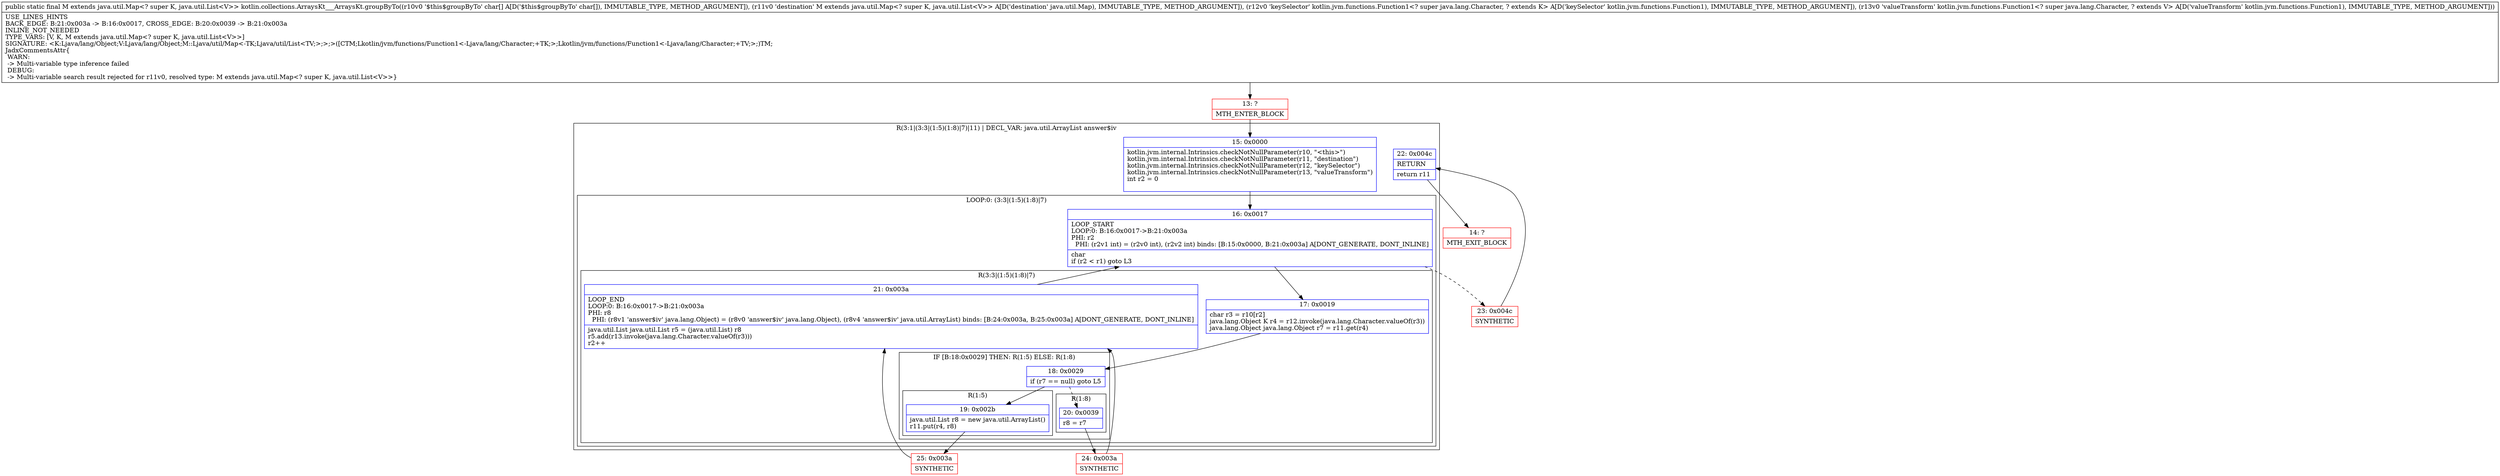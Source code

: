 digraph "CFG forkotlin.collections.ArraysKt___ArraysKt.groupByTo([CLjava\/util\/Map;Lkotlin\/jvm\/functions\/Function1;Lkotlin\/jvm\/functions\/Function1;)Ljava\/util\/Map;" {
subgraph cluster_Region_1428459212 {
label = "R(3:1|(3:3|(1:5)(1:8)|7)|11) | DECL_VAR: java.util.ArrayList answer$iv\l";
node [shape=record,color=blue];
Node_15 [shape=record,label="{15\:\ 0x0000|kotlin.jvm.internal.Intrinsics.checkNotNullParameter(r10, \"\<this\>\")\lkotlin.jvm.internal.Intrinsics.checkNotNullParameter(r11, \"destination\")\lkotlin.jvm.internal.Intrinsics.checkNotNullParameter(r12, \"keySelector\")\lkotlin.jvm.internal.Intrinsics.checkNotNullParameter(r13, \"valueTransform\")\lint r2 = 0\l\l}"];
subgraph cluster_LoopRegion_732380683 {
label = "LOOP:0: (3:3|(1:5)(1:8)|7)";
node [shape=record,color=blue];
Node_16 [shape=record,label="{16\:\ 0x0017|LOOP_START\lLOOP:0: B:16:0x0017\-\>B:21:0x003a\lPHI: r2 \l  PHI: (r2v1 int) = (r2v0 int), (r2v2 int) binds: [B:15:0x0000, B:21:0x003a] A[DONT_GENERATE, DONT_INLINE]\l|char \lif (r2 \< r1) goto L3\l}"];
subgraph cluster_Region_265819101 {
label = "R(3:3|(1:5)(1:8)|7)";
node [shape=record,color=blue];
Node_17 [shape=record,label="{17\:\ 0x0019|char r3 = r10[r2]\ljava.lang.Object K r4 = r12.invoke(java.lang.Character.valueOf(r3))\ljava.lang.Object java.lang.Object r7 = r11.get(r4)\l}"];
subgraph cluster_IfRegion_2040124295 {
label = "IF [B:18:0x0029] THEN: R(1:5) ELSE: R(1:8)";
node [shape=record,color=blue];
Node_18 [shape=record,label="{18\:\ 0x0029|if (r7 == null) goto L5\l}"];
subgraph cluster_Region_1491235333 {
label = "R(1:5)";
node [shape=record,color=blue];
Node_19 [shape=record,label="{19\:\ 0x002b|java.util.List r8 = new java.util.ArrayList()\lr11.put(r4, r8)\l}"];
}
subgraph cluster_Region_146432150 {
label = "R(1:8)";
node [shape=record,color=blue];
Node_20 [shape=record,label="{20\:\ 0x0039|r8 = r7\l}"];
}
}
Node_21 [shape=record,label="{21\:\ 0x003a|LOOP_END\lLOOP:0: B:16:0x0017\-\>B:21:0x003a\lPHI: r8 \l  PHI: (r8v1 'answer$iv' java.lang.Object) = (r8v0 'answer$iv' java.lang.Object), (r8v4 'answer$iv' java.util.ArrayList) binds: [B:24:0x003a, B:25:0x003a] A[DONT_GENERATE, DONT_INLINE]\l|java.util.List java.util.List r5 = (java.util.List) r8\lr5.add(r13.invoke(java.lang.Character.valueOf(r3)))\lr2++\l}"];
}
}
Node_22 [shape=record,label="{22\:\ 0x004c|RETURN\l|return r11\l}"];
}
Node_13 [shape=record,color=red,label="{13\:\ ?|MTH_ENTER_BLOCK\l}"];
Node_25 [shape=record,color=red,label="{25\:\ 0x003a|SYNTHETIC\l}"];
Node_24 [shape=record,color=red,label="{24\:\ 0x003a|SYNTHETIC\l}"];
Node_23 [shape=record,color=red,label="{23\:\ 0x004c|SYNTHETIC\l}"];
Node_14 [shape=record,color=red,label="{14\:\ ?|MTH_EXIT_BLOCK\l}"];
MethodNode[shape=record,label="{public static final M extends java.util.Map\<? super K, java.util.List\<V\>\> kotlin.collections.ArraysKt___ArraysKt.groupByTo((r10v0 '$this$groupByTo' char[] A[D('$this$groupByTo' char[]), IMMUTABLE_TYPE, METHOD_ARGUMENT]), (r11v0 'destination' M extends java.util.Map\<? super K, java.util.List\<V\>\> A[D('destination' java.util.Map), IMMUTABLE_TYPE, METHOD_ARGUMENT]), (r12v0 'keySelector' kotlin.jvm.functions.Function1\<? super java.lang.Character, ? extends K\> A[D('keySelector' kotlin.jvm.functions.Function1), IMMUTABLE_TYPE, METHOD_ARGUMENT]), (r13v0 'valueTransform' kotlin.jvm.functions.Function1\<? super java.lang.Character, ? extends V\> A[D('valueTransform' kotlin.jvm.functions.Function1), IMMUTABLE_TYPE, METHOD_ARGUMENT]))  | USE_LINES_HINTS\lBACK_EDGE: B:21:0x003a \-\> B:16:0x0017, CROSS_EDGE: B:20:0x0039 \-\> B:21:0x003a\lINLINE_NOT_NEEDED\lTYPE_VARS: [V, K, M extends java.util.Map\<? super K, java.util.List\<V\>\>]\lSIGNATURE: \<K:Ljava\/lang\/Object;V:Ljava\/lang\/Object;M::Ljava\/util\/Map\<\-TK;Ljava\/util\/List\<TV;\>;\>;\>([CTM;Lkotlin\/jvm\/functions\/Function1\<\-Ljava\/lang\/Character;+TK;\>;Lkotlin\/jvm\/functions\/Function1\<\-Ljava\/lang\/Character;+TV;\>;)TM;\lJadxCommentsAttr\{\l WARN: \l \-\> Multi\-variable type inference failed\l DEBUG: \l \-\> Multi\-variable search result rejected for r11v0, resolved type: M extends java.util.Map\<? super K, java.util.List\<V\>\>\}\l}"];
MethodNode -> Node_13;Node_15 -> Node_16;
Node_16 -> Node_17;
Node_16 -> Node_23[style=dashed];
Node_17 -> Node_18;
Node_18 -> Node_19;
Node_18 -> Node_20[style=dashed];
Node_19 -> Node_25;
Node_20 -> Node_24;
Node_21 -> Node_16;
Node_22 -> Node_14;
Node_13 -> Node_15;
Node_25 -> Node_21;
Node_24 -> Node_21;
Node_23 -> Node_22;
}

